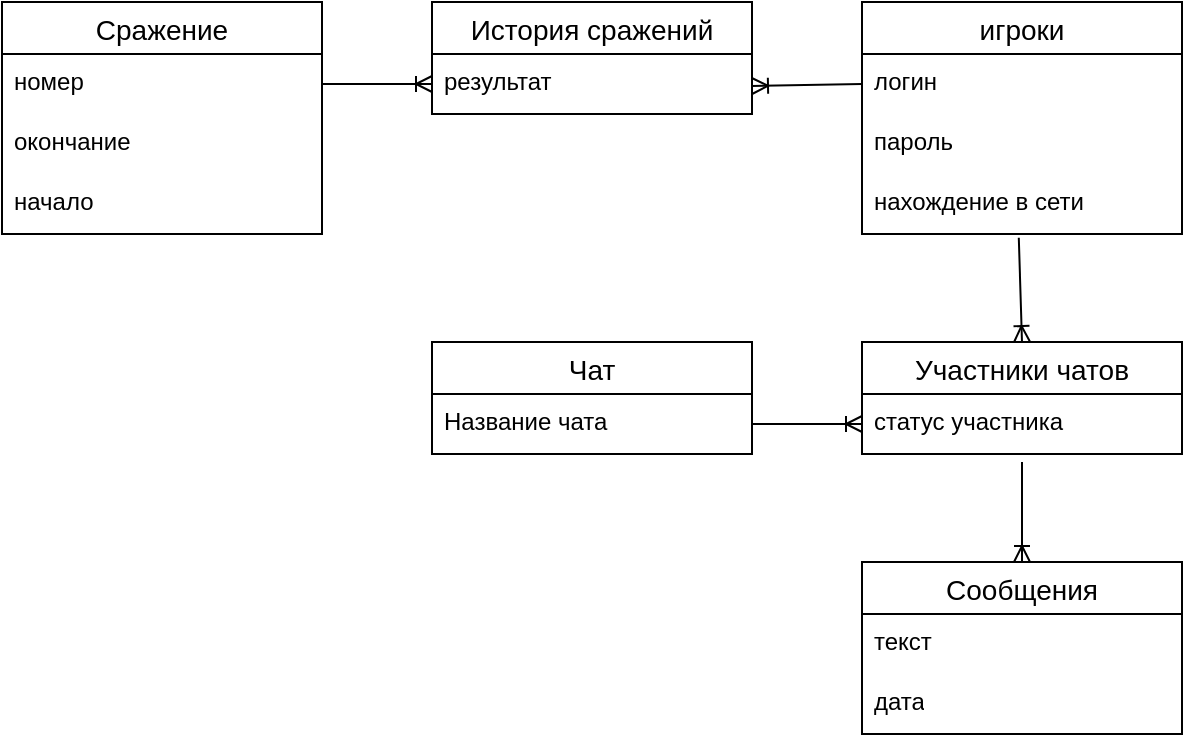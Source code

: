 <mxfile version="24.8.6">
  <diagram id="R2lEEEUBdFMjLlhIrx00" name="Page-1">
    <mxGraphModel dx="1290" dy="566" grid="1" gridSize="10" guides="1" tooltips="1" connect="1" arrows="1" fold="1" page="1" pageScale="1" pageWidth="850" pageHeight="1100" math="0" shadow="0" extFonts="Permanent Marker^https://fonts.googleapis.com/css?family=Permanent+Marker">
      <root>
        <mxCell id="0" />
        <mxCell id="1" parent="0" />
        <mxCell id="Va6612j8E0xKloh3BSVI-1" value="игроки" style="swimlane;fontStyle=0;childLayout=stackLayout;horizontal=1;startSize=26;horizontalStack=0;resizeParent=1;resizeParentMax=0;resizeLast=0;collapsible=1;marginBottom=0;align=center;fontSize=14;" parent="1" vertex="1">
          <mxGeometry x="480" y="270" width="160" height="116" as="geometry" />
        </mxCell>
        <mxCell id="Va6612j8E0xKloh3BSVI-2" value="логин" style="text;strokeColor=none;fillColor=none;spacingLeft=4;spacingRight=4;overflow=hidden;rotatable=0;points=[[0,0.5],[1,0.5]];portConstraint=eastwest;fontSize=12;whiteSpace=wrap;html=1;" parent="Va6612j8E0xKloh3BSVI-1" vertex="1">
          <mxGeometry y="26" width="160" height="30" as="geometry" />
        </mxCell>
        <mxCell id="Va6612j8E0xKloh3BSVI-3" value="пароль" style="text;strokeColor=none;fillColor=none;spacingLeft=4;spacingRight=4;overflow=hidden;rotatable=0;points=[[0,0.5],[1,0.5]];portConstraint=eastwest;fontSize=12;whiteSpace=wrap;html=1;" parent="Va6612j8E0xKloh3BSVI-1" vertex="1">
          <mxGeometry y="56" width="160" height="30" as="geometry" />
        </mxCell>
        <mxCell id="Va6612j8E0xKloh3BSVI-4" value="нахождение в сети " style="text;strokeColor=none;fillColor=none;spacingLeft=4;spacingRight=4;overflow=hidden;rotatable=0;points=[[0,0.5],[1,0.5]];portConstraint=eastwest;fontSize=12;whiteSpace=wrap;html=1;" parent="Va6612j8E0xKloh3BSVI-1" vertex="1">
          <mxGeometry y="86" width="160" height="30" as="geometry" />
        </mxCell>
        <mxCell id="Va6612j8E0xKloh3BSVI-5" value="Сражение" style="swimlane;fontStyle=0;childLayout=stackLayout;horizontal=1;startSize=26;horizontalStack=0;resizeParent=1;resizeParentMax=0;resizeLast=0;collapsible=1;marginBottom=0;align=center;fontSize=14;" parent="1" vertex="1">
          <mxGeometry x="50" y="270" width="160" height="116" as="geometry" />
        </mxCell>
        <mxCell id="Va6612j8E0xKloh3BSVI-6" value="номер" style="text;strokeColor=none;fillColor=none;spacingLeft=4;spacingRight=4;overflow=hidden;rotatable=0;points=[[0,0.5],[1,0.5]];portConstraint=eastwest;fontSize=12;whiteSpace=wrap;html=1;" parent="Va6612j8E0xKloh3BSVI-5" vertex="1">
          <mxGeometry y="26" width="160" height="30" as="geometry" />
        </mxCell>
        <mxCell id="Va6612j8E0xKloh3BSVI-9" value="окончание" style="text;strokeColor=none;fillColor=none;spacingLeft=4;spacingRight=4;overflow=hidden;rotatable=0;points=[[0,0.5],[1,0.5]];portConstraint=eastwest;fontSize=12;whiteSpace=wrap;html=1;" parent="Va6612j8E0xKloh3BSVI-5" vertex="1">
          <mxGeometry y="56" width="160" height="30" as="geometry" />
        </mxCell>
        <mxCell id="WCJV5EkC-e5ft2MGpIH4-1" value="начало" style="text;strokeColor=none;fillColor=none;spacingLeft=4;spacingRight=4;overflow=hidden;rotatable=0;points=[[0,0.5],[1,0.5]];portConstraint=eastwest;fontSize=12;whiteSpace=wrap;html=1;" vertex="1" parent="Va6612j8E0xKloh3BSVI-5">
          <mxGeometry y="86" width="160" height="30" as="geometry" />
        </mxCell>
        <mxCell id="Va6612j8E0xKloh3BSVI-11" value="История сражений" style="swimlane;fontStyle=0;childLayout=stackLayout;horizontal=1;startSize=26;horizontalStack=0;resizeParent=1;resizeParentMax=0;resizeLast=0;collapsible=1;marginBottom=0;align=center;fontSize=14;" parent="1" vertex="1">
          <mxGeometry x="265" y="270" width="160" height="56" as="geometry" />
        </mxCell>
        <mxCell id="Va6612j8E0xKloh3BSVI-13" value="результат" style="text;strokeColor=none;fillColor=none;spacingLeft=4;spacingRight=4;overflow=hidden;rotatable=0;points=[[0,0.5],[1,0.5]];portConstraint=eastwest;fontSize=12;whiteSpace=wrap;html=1;" parent="Va6612j8E0xKloh3BSVI-11" vertex="1">
          <mxGeometry y="26" width="160" height="30" as="geometry" />
        </mxCell>
        <mxCell id="Va6612j8E0xKloh3BSVI-14" value="" style="edgeStyle=entityRelationEdgeStyle;fontSize=12;html=1;endArrow=ERoneToMany;rounded=0;exitX=1;exitY=0.5;exitDx=0;exitDy=0;entryX=0;entryY=0.5;entryDx=0;entryDy=0;" parent="1" source="Va6612j8E0xKloh3BSVI-6" target="Va6612j8E0xKloh3BSVI-13" edge="1">
          <mxGeometry width="100" height="100" relative="1" as="geometry">
            <mxPoint x="310" y="380" as="sourcePoint" />
            <mxPoint x="410" y="280" as="targetPoint" />
          </mxGeometry>
        </mxCell>
        <mxCell id="Va6612j8E0xKloh3BSVI-15" value="" style="fontSize=12;html=1;endArrow=ERoneToMany;rounded=0;entryX=1;entryY=0.75;entryDx=0;entryDy=0;exitX=0;exitY=0.5;exitDx=0;exitDy=0;" parent="1" source="Va6612j8E0xKloh3BSVI-2" target="Va6612j8E0xKloh3BSVI-11" edge="1">
          <mxGeometry width="100" height="100" relative="1" as="geometry">
            <mxPoint x="310" y="380" as="sourcePoint" />
            <mxPoint x="410" y="280" as="targetPoint" />
          </mxGeometry>
        </mxCell>
        <mxCell id="Va6612j8E0xKloh3BSVI-16" value="Участники чатов" style="swimlane;fontStyle=0;childLayout=stackLayout;horizontal=1;startSize=26;horizontalStack=0;resizeParent=1;resizeParentMax=0;resizeLast=0;collapsible=1;marginBottom=0;align=center;fontSize=14;" parent="1" vertex="1">
          <mxGeometry x="480" y="440" width="160" height="56" as="geometry" />
        </mxCell>
        <mxCell id="Va6612j8E0xKloh3BSVI-19" value="статус участника" style="text;strokeColor=none;fillColor=none;spacingLeft=4;spacingRight=4;overflow=hidden;rotatable=0;points=[[0,0.5],[1,0.5]];portConstraint=eastwest;fontSize=12;whiteSpace=wrap;html=1;" parent="Va6612j8E0xKloh3BSVI-16" vertex="1">
          <mxGeometry y="26" width="160" height="30" as="geometry" />
        </mxCell>
        <mxCell id="Va6612j8E0xKloh3BSVI-20" value="Чат" style="swimlane;fontStyle=0;childLayout=stackLayout;horizontal=1;startSize=26;horizontalStack=0;resizeParent=1;resizeParentMax=0;resizeLast=0;collapsible=1;marginBottom=0;align=center;fontSize=14;" parent="1" vertex="1">
          <mxGeometry x="265" y="440" width="160" height="56" as="geometry" />
        </mxCell>
        <mxCell id="Va6612j8E0xKloh3BSVI-21" value="Название чата" style="text;strokeColor=none;fillColor=none;spacingLeft=4;spacingRight=4;overflow=hidden;rotatable=0;points=[[0,0.5],[1,0.5]];portConstraint=eastwest;fontSize=12;whiteSpace=wrap;html=1;" parent="Va6612j8E0xKloh3BSVI-20" vertex="1">
          <mxGeometry y="26" width="160" height="30" as="geometry" />
        </mxCell>
        <mxCell id="Va6612j8E0xKloh3BSVI-22" value="Сообщения" style="swimlane;fontStyle=0;childLayout=stackLayout;horizontal=1;startSize=26;horizontalStack=0;resizeParent=1;resizeParentMax=0;resizeLast=0;collapsible=1;marginBottom=0;align=center;fontSize=14;" parent="1" vertex="1">
          <mxGeometry x="480" y="550" width="160" height="86" as="geometry" />
        </mxCell>
        <mxCell id="Va6612j8E0xKloh3BSVI-23" value="текст" style="text;strokeColor=none;fillColor=none;spacingLeft=4;spacingRight=4;overflow=hidden;rotatable=0;points=[[0,0.5],[1,0.5]];portConstraint=eastwest;fontSize=12;whiteSpace=wrap;html=1;" parent="Va6612j8E0xKloh3BSVI-22" vertex="1">
          <mxGeometry y="26" width="160" height="30" as="geometry" />
        </mxCell>
        <mxCell id="Va6612j8E0xKloh3BSVI-24" value="дата" style="text;strokeColor=none;fillColor=none;spacingLeft=4;spacingRight=4;overflow=hidden;rotatable=0;points=[[0,0.5],[1,0.5]];portConstraint=eastwest;fontSize=12;whiteSpace=wrap;html=1;" parent="Va6612j8E0xKloh3BSVI-22" vertex="1">
          <mxGeometry y="56" width="160" height="30" as="geometry" />
        </mxCell>
        <mxCell id="Va6612j8E0xKloh3BSVI-25" value="" style="edgeStyle=entityRelationEdgeStyle;fontSize=12;html=1;endArrow=ERoneToMany;rounded=0;entryX=0;entryY=0.5;entryDx=0;entryDy=0;exitX=1;exitY=0.5;exitDx=0;exitDy=0;" parent="1" source="Va6612j8E0xKloh3BSVI-21" target="Va6612j8E0xKloh3BSVI-19" edge="1">
          <mxGeometry width="100" height="100" relative="1" as="geometry">
            <mxPoint x="350" y="390" as="sourcePoint" />
            <mxPoint x="450" y="290" as="targetPoint" />
          </mxGeometry>
        </mxCell>
        <mxCell id="Va6612j8E0xKloh3BSVI-26" value="" style="fontSize=12;html=1;endArrow=ERoneToMany;rounded=0;entryX=0.5;entryY=0;entryDx=0;entryDy=0;exitX=0.49;exitY=1.064;exitDx=0;exitDy=0;exitPerimeter=0;" parent="1" source="Va6612j8E0xKloh3BSVI-4" target="Va6612j8E0xKloh3BSVI-16" edge="1">
          <mxGeometry width="100" height="100" relative="1" as="geometry">
            <mxPoint x="350" y="390" as="sourcePoint" />
            <mxPoint x="450" y="290" as="targetPoint" />
          </mxGeometry>
        </mxCell>
        <mxCell id="Va6612j8E0xKloh3BSVI-27" value="" style="fontSize=12;html=1;endArrow=ERoneToMany;rounded=0;entryX=0.5;entryY=0;entryDx=0;entryDy=0;exitX=0.5;exitY=1.133;exitDx=0;exitDy=0;exitPerimeter=0;" parent="1" source="Va6612j8E0xKloh3BSVI-19" target="Va6612j8E0xKloh3BSVI-22" edge="1">
          <mxGeometry width="100" height="100" relative="1" as="geometry">
            <mxPoint x="350" y="390" as="sourcePoint" />
            <mxPoint x="450" y="290" as="targetPoint" />
          </mxGeometry>
        </mxCell>
      </root>
    </mxGraphModel>
  </diagram>
</mxfile>
